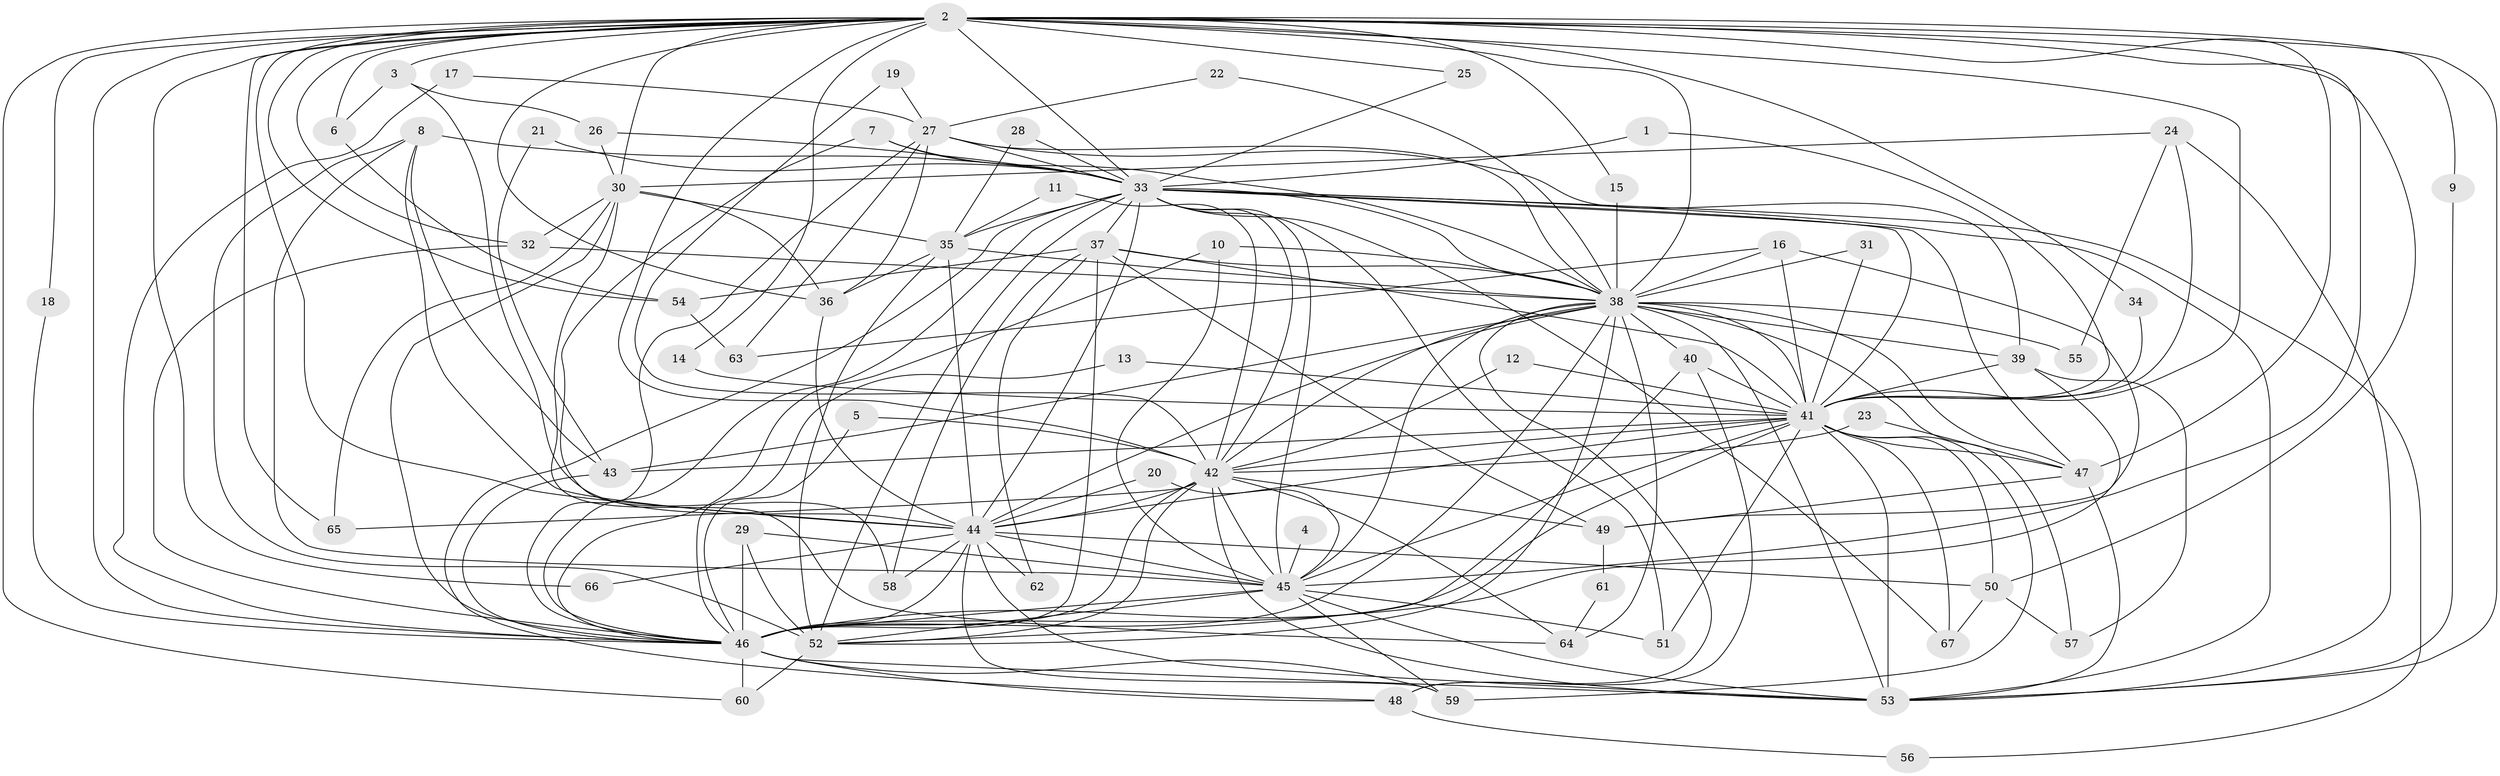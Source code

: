 // original degree distribution, {24: 0.007462686567164179, 15: 0.014925373134328358, 19: 0.007462686567164179, 27: 0.022388059701492536, 34: 0.007462686567164179, 22: 0.007462686567164179, 23: 0.007462686567164179, 2: 0.5223880597014925, 4: 0.12686567164179105, 3: 0.21641791044776118, 7: 0.014925373134328358, 6: 0.014925373134328358, 9: 0.022388059701492536, 5: 0.007462686567164179}
// Generated by graph-tools (version 1.1) at 2025/25/03/09/25 03:25:43]
// undirected, 67 vertices, 194 edges
graph export_dot {
graph [start="1"]
  node [color=gray90,style=filled];
  1;
  2;
  3;
  4;
  5;
  6;
  7;
  8;
  9;
  10;
  11;
  12;
  13;
  14;
  15;
  16;
  17;
  18;
  19;
  20;
  21;
  22;
  23;
  24;
  25;
  26;
  27;
  28;
  29;
  30;
  31;
  32;
  33;
  34;
  35;
  36;
  37;
  38;
  39;
  40;
  41;
  42;
  43;
  44;
  45;
  46;
  47;
  48;
  49;
  50;
  51;
  52;
  53;
  54;
  55;
  56;
  57;
  58;
  59;
  60;
  61;
  62;
  63;
  64;
  65;
  66;
  67;
  1 -- 33 [weight=1.0];
  1 -- 41 [weight=1.0];
  2 -- 3 [weight=1.0];
  2 -- 6 [weight=1.0];
  2 -- 9 [weight=1.0];
  2 -- 14 [weight=1.0];
  2 -- 15 [weight=1.0];
  2 -- 18 [weight=1.0];
  2 -- 25 [weight=1.0];
  2 -- 30 [weight=1.0];
  2 -- 32 [weight=1.0];
  2 -- 33 [weight=2.0];
  2 -- 34 [weight=1.0];
  2 -- 36 [weight=1.0];
  2 -- 38 [weight=3.0];
  2 -- 41 [weight=2.0];
  2 -- 42 [weight=3.0];
  2 -- 44 [weight=2.0];
  2 -- 45 [weight=2.0];
  2 -- 46 [weight=2.0];
  2 -- 47 [weight=1.0];
  2 -- 50 [weight=2.0];
  2 -- 53 [weight=2.0];
  2 -- 54 [weight=1.0];
  2 -- 60 [weight=1.0];
  2 -- 65 [weight=1.0];
  2 -- 66 [weight=1.0];
  3 -- 6 [weight=1.0];
  3 -- 26 [weight=1.0];
  3 -- 44 [weight=1.0];
  4 -- 45 [weight=1.0];
  5 -- 42 [weight=1.0];
  5 -- 46 [weight=1.0];
  6 -- 54 [weight=1.0];
  7 -- 33 [weight=1.0];
  7 -- 38 [weight=1.0];
  7 -- 58 [weight=1.0];
  8 -- 33 [weight=1.0];
  8 -- 43 [weight=1.0];
  8 -- 44 [weight=1.0];
  8 -- 45 [weight=1.0];
  8 -- 52 [weight=1.0];
  9 -- 53 [weight=1.0];
  10 -- 38 [weight=1.0];
  10 -- 45 [weight=1.0];
  10 -- 46 [weight=1.0];
  11 -- 35 [weight=1.0];
  11 -- 42 [weight=1.0];
  12 -- 41 [weight=2.0];
  12 -- 42 [weight=1.0];
  13 -- 41 [weight=1.0];
  13 -- 46 [weight=1.0];
  14 -- 41 [weight=2.0];
  15 -- 38 [weight=1.0];
  16 -- 38 [weight=1.0];
  16 -- 41 [weight=1.0];
  16 -- 49 [weight=1.0];
  16 -- 63 [weight=1.0];
  17 -- 27 [weight=1.0];
  17 -- 46 [weight=1.0];
  18 -- 46 [weight=1.0];
  19 -- 27 [weight=1.0];
  19 -- 42 [weight=1.0];
  20 -- 44 [weight=1.0];
  20 -- 45 [weight=1.0];
  21 -- 33 [weight=1.0];
  21 -- 43 [weight=1.0];
  22 -- 27 [weight=1.0];
  22 -- 38 [weight=1.0];
  23 -- 42 [weight=1.0];
  23 -- 47 [weight=1.0];
  24 -- 30 [weight=1.0];
  24 -- 41 [weight=1.0];
  24 -- 53 [weight=1.0];
  24 -- 55 [weight=1.0];
  25 -- 33 [weight=1.0];
  26 -- 30 [weight=1.0];
  26 -- 33 [weight=1.0];
  27 -- 33 [weight=1.0];
  27 -- 36 [weight=1.0];
  27 -- 38 [weight=1.0];
  27 -- 39 [weight=1.0];
  27 -- 46 [weight=1.0];
  27 -- 63 [weight=1.0];
  28 -- 33 [weight=1.0];
  28 -- 35 [weight=1.0];
  29 -- 45 [weight=1.0];
  29 -- 46 [weight=1.0];
  29 -- 52 [weight=1.0];
  30 -- 32 [weight=1.0];
  30 -- 35 [weight=1.0];
  30 -- 36 [weight=1.0];
  30 -- 46 [weight=1.0];
  30 -- 64 [weight=1.0];
  30 -- 65 [weight=1.0];
  31 -- 38 [weight=1.0];
  31 -- 41 [weight=1.0];
  32 -- 38 [weight=1.0];
  32 -- 46 [weight=1.0];
  33 -- 35 [weight=1.0];
  33 -- 37 [weight=1.0];
  33 -- 38 [weight=2.0];
  33 -- 41 [weight=1.0];
  33 -- 42 [weight=2.0];
  33 -- 44 [weight=2.0];
  33 -- 45 [weight=1.0];
  33 -- 46 [weight=1.0];
  33 -- 47 [weight=1.0];
  33 -- 48 [weight=1.0];
  33 -- 51 [weight=1.0];
  33 -- 52 [weight=1.0];
  33 -- 53 [weight=1.0];
  33 -- 56 [weight=1.0];
  33 -- 67 [weight=1.0];
  34 -- 41 [weight=1.0];
  35 -- 36 [weight=1.0];
  35 -- 38 [weight=1.0];
  35 -- 44 [weight=2.0];
  35 -- 52 [weight=1.0];
  36 -- 44 [weight=1.0];
  37 -- 38 [weight=2.0];
  37 -- 41 [weight=1.0];
  37 -- 46 [weight=1.0];
  37 -- 49 [weight=1.0];
  37 -- 54 [weight=1.0];
  37 -- 58 [weight=1.0];
  37 -- 62 [weight=1.0];
  38 -- 39 [weight=2.0];
  38 -- 40 [weight=1.0];
  38 -- 41 [weight=2.0];
  38 -- 42 [weight=1.0];
  38 -- 43 [weight=1.0];
  38 -- 44 [weight=1.0];
  38 -- 45 [weight=2.0];
  38 -- 46 [weight=1.0];
  38 -- 47 [weight=1.0];
  38 -- 48 [weight=2.0];
  38 -- 52 [weight=1.0];
  38 -- 53 [weight=1.0];
  38 -- 55 [weight=1.0];
  38 -- 57 [weight=1.0];
  38 -- 64 [weight=1.0];
  39 -- 41 [weight=1.0];
  39 -- 46 [weight=1.0];
  39 -- 57 [weight=1.0];
  40 -- 41 [weight=1.0];
  40 -- 48 [weight=1.0];
  40 -- 52 [weight=1.0];
  41 -- 42 [weight=1.0];
  41 -- 43 [weight=1.0];
  41 -- 44 [weight=2.0];
  41 -- 45 [weight=1.0];
  41 -- 46 [weight=1.0];
  41 -- 47 [weight=1.0];
  41 -- 50 [weight=1.0];
  41 -- 51 [weight=1.0];
  41 -- 53 [weight=2.0];
  41 -- 59 [weight=1.0];
  41 -- 67 [weight=1.0];
  42 -- 44 [weight=2.0];
  42 -- 45 [weight=1.0];
  42 -- 46 [weight=3.0];
  42 -- 49 [weight=1.0];
  42 -- 52 [weight=1.0];
  42 -- 53 [weight=2.0];
  42 -- 64 [weight=1.0];
  42 -- 65 [weight=1.0];
  43 -- 46 [weight=1.0];
  44 -- 45 [weight=1.0];
  44 -- 46 [weight=1.0];
  44 -- 50 [weight=1.0];
  44 -- 53 [weight=1.0];
  44 -- 58 [weight=1.0];
  44 -- 59 [weight=1.0];
  44 -- 62 [weight=1.0];
  44 -- 66 [weight=1.0];
  45 -- 46 [weight=1.0];
  45 -- 51 [weight=1.0];
  45 -- 52 [weight=1.0];
  45 -- 53 [weight=1.0];
  45 -- 59 [weight=1.0];
  46 -- 48 [weight=1.0];
  46 -- 53 [weight=2.0];
  46 -- 59 [weight=1.0];
  46 -- 60 [weight=1.0];
  47 -- 49 [weight=1.0];
  47 -- 53 [weight=1.0];
  48 -- 56 [weight=1.0];
  49 -- 61 [weight=1.0];
  50 -- 57 [weight=1.0];
  50 -- 67 [weight=1.0];
  52 -- 60 [weight=1.0];
  54 -- 63 [weight=1.0];
  61 -- 64 [weight=1.0];
}
